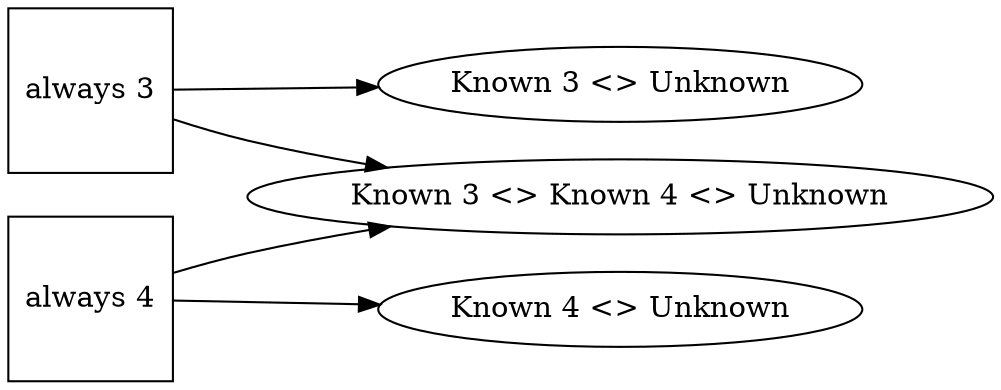 digraph contradiction {
    graph [rankdir=LR];
    a3 [label="always 3"
       ,shape=square];
    a4 [label="always 4"
       ,shape=square];
    a [label="Known 3 <> Unknown"];
    b [label="Known 3 <> Known 4 <> Unknown"];
    c [label="Known 4 <> Unknown"];
    a3 -> a;
    a3 -> b;
    a4 -> b;
    a4 -> c;
}
